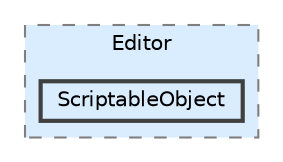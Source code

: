 digraph "Q:/IdleWave/Projet/Assets/Scripts/RogueGenesia/Editor/ScriptableObject"
{
 // LATEX_PDF_SIZE
  bgcolor="transparent";
  edge [fontname=Helvetica,fontsize=10,labelfontname=Helvetica,labelfontsize=10];
  node [fontname=Helvetica,fontsize=10,shape=box,height=0.2,width=0.4];
  compound=true
  subgraph clusterdir_0c78605e08d238bbb3ef3075b40de07a {
    graph [ bgcolor="#daedff", pencolor="grey50", label="Editor", fontname=Helvetica,fontsize=10 style="filled,dashed", URL="dir_0c78605e08d238bbb3ef3075b40de07a.html",tooltip=""]
  dir_b1e8fd2c08569f34e21920115660853d [label="ScriptableObject", fillcolor="#daedff", color="grey25", style="filled,bold", URL="dir_b1e8fd2c08569f34e21920115660853d.html",tooltip=""];
  }
}
